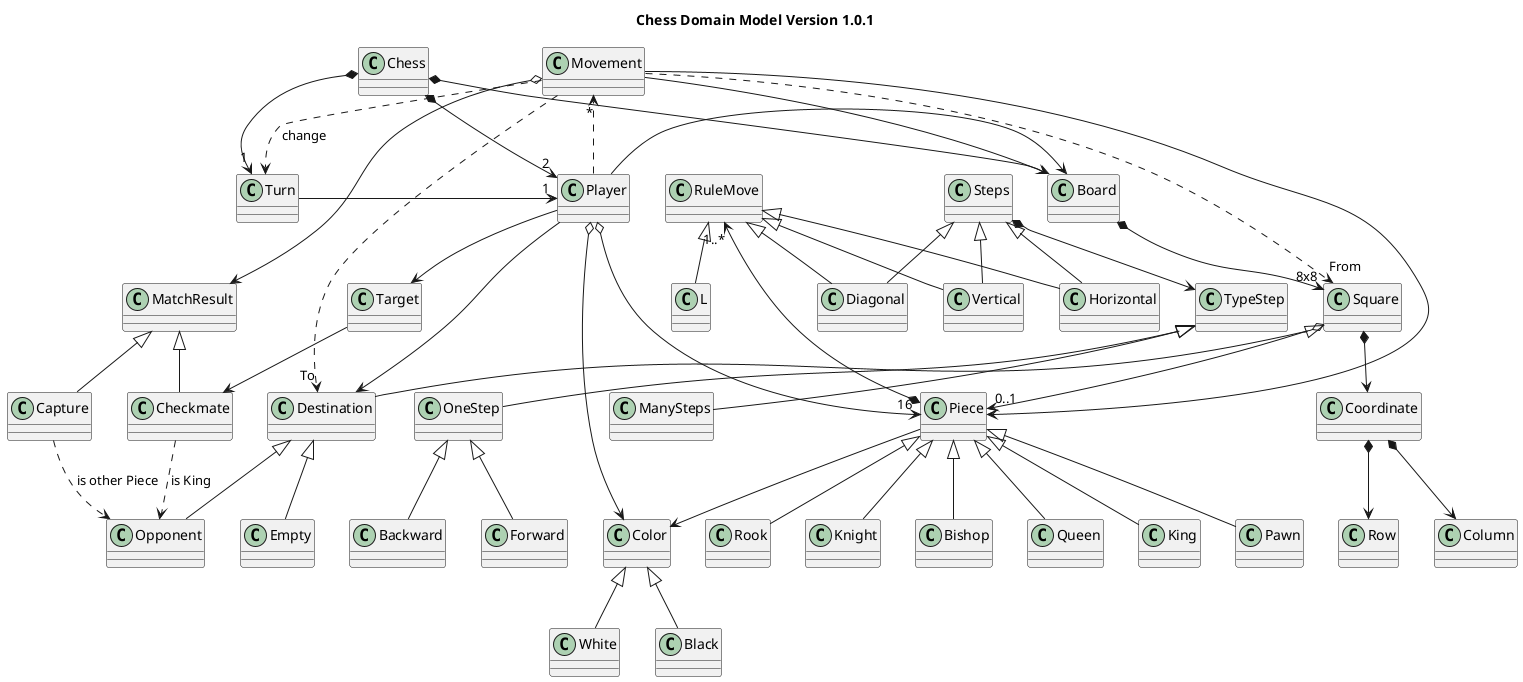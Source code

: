 @startuml ChessDomainModel_v1_0_1

	title Chess Domain Model Version 1.0.1

	class Chess
	
	
	
    class Square
	class Empty
	class Opponent
    
    class Coordinate
    
	together {
		class Player	
		class RuleMove
	
	}
	
		class Board
		class Piece
		
	

	
		class Movement
		class Turn
		class RuleMove
	
	
	class Pawn
	class Rook
	class Knight
	class Bishop
	class Queen
	class King
	class Color
	class White
	class Black
	
	
	class Checkmate
	class Capture

	class Target
	class Steps
	class TypeStep
	class OneStep
	class Forward
	class Backward
	class ManySteps
	class Destination
	class Checkmate

	Chess *--> "1" Turn
	Chess *--> Board
	Chess *--> "2" Player
	Turn --> "1" Player

    Board *--> "8x8" Square

	Player ..> "*" Movement
	Player o--> Color
	Player o--> "16" Piece
	Player --> Destination
	Player --> Board

	/'Player *-- King
	Player *-- Queen
	Player *-- "2" Bishop
	Player *-- "2" Knight
	Player *-- "2" Rook
	Player *-- "8" Pawn
	'/
	Player --> Target
	Target --> Checkmate

	Color <|-- White
	Color <|-- Black

	Piece *--> "1..*" RuleMove
	Piece <|-- Pawn
	Piece <|-- Bishop
	Piece <|-- Knight
	Piece <|-- Rook
	Piece <|-- Queen
	Piece <|-- King

	Piece --> Color

	Movement ..> Turn : change
	Movement ..> "To" Destination
    Movement ..> "From" Square
	Movement --> Piece
	Movement o--> MatchResult
	Movement --> Board

	MatchResult ^-- Checkmate
	MatchResult ^-- Capture
	Checkmate ..>  Opponent : "is King"
	Capture ..>  Opponent : "is other Piece"

	Square o--> "0..1" Piece
    Square <|-- Destination
    Square *--> Coordinate

	Coordinate *--> Row
	Coordinate *--> Column

	Destination <|-- Empty
	Destination <|-- Opponent
	'Opponent <|-- Target
	'Target --> King	

	RuleMove <|-- Horizontal
	RuleMove <|-- Vertical
	RuleMove <|-- Diagonal
	RuleMove <|-- L

	
	Steps *--> TypeStep
	TypeStep ^-- OneStep
		OneStep ^-- Forward
		OneStep ^-- Backward
	TypeStep ^-- ManySteps
	Steps ^-- Horizontal
	Steps ^-- Vertical
	Steps ^-- Diagonal

	

@enduml